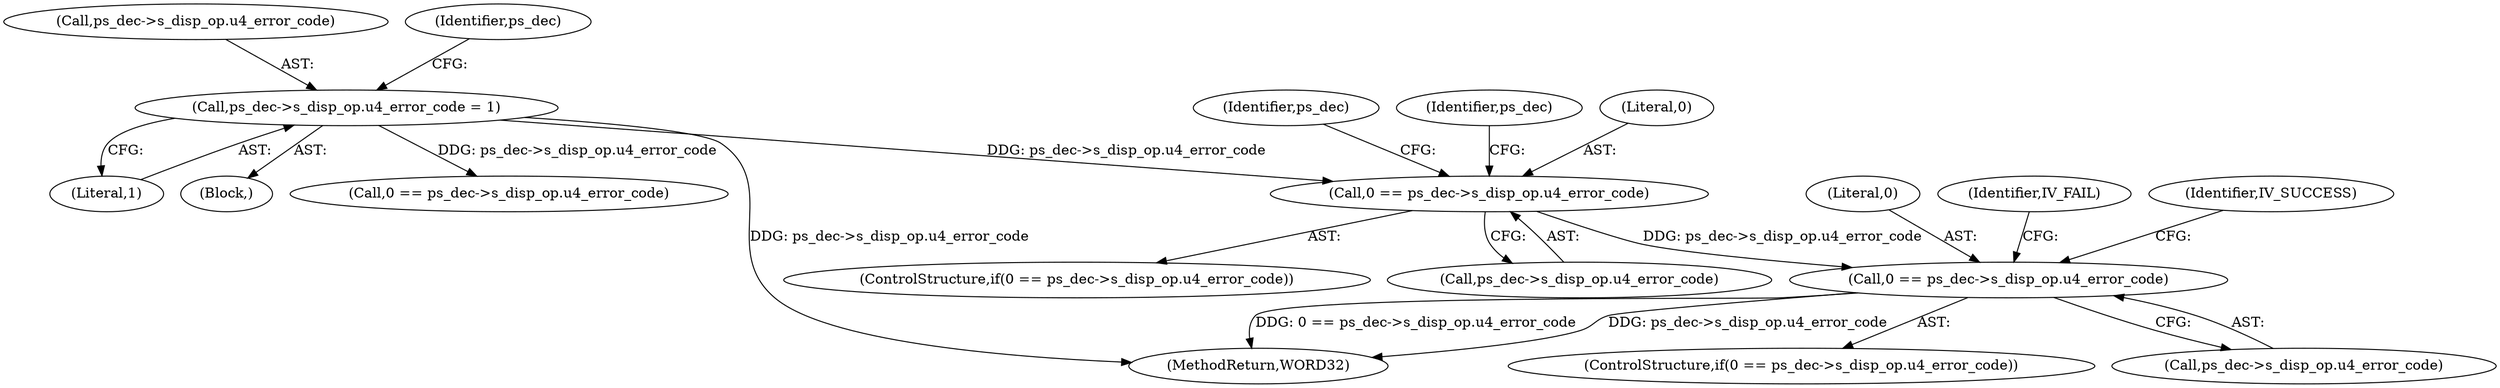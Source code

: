 digraph "0_Android_0b23c81c3dd9ec38f7e6806a3955fed1925541a0@pointer" {
"1000723" [label="(Call,0 == ps_dec->s_disp_op.u4_error_code)"];
"1000352" [label="(Call,ps_dec->s_disp_op.u4_error_code = 1)"];
"1000876" [label="(Call,0 == ps_dec->s_disp_op.u4_error_code)"];
"1002028" [label="(Call,0 == ps_dec->s_disp_op.u4_error_code)"];
"1000770" [label="(Identifier,ps_dec)"];
"1002226" [label="(MethodReturn,WORD32)"];
"1000877" [label="(Literal,0)"];
"1000352" [label="(Call,ps_dec->s_disp_op.u4_error_code = 1)"];
"1000358" [label="(Literal,1)"];
"1000888" [label="(Identifier,IV_FAIL)"];
"1000722" [label="(ControlStructure,if(0 == ps_dec->s_disp_op.u4_error_code))"];
"1000876" [label="(Call,0 == ps_dec->s_disp_op.u4_error_code)"];
"1000875" [label="(ControlStructure,if(0 == ps_dec->s_disp_op.u4_error_code))"];
"1000353" [label="(Call,ps_dec->s_disp_op.u4_error_code)"];
"1000156" [label="(Block,)"];
"1000361" [label="(Identifier,ps_dec)"];
"1000723" [label="(Call,0 == ps_dec->s_disp_op.u4_error_code)"];
"1000878" [label="(Call,ps_dec->s_disp_op.u4_error_code)"];
"1000733" [label="(Identifier,ps_dec)"];
"1000885" [label="(Identifier,IV_SUCCESS)"];
"1000724" [label="(Literal,0)"];
"1000725" [label="(Call,ps_dec->s_disp_op.u4_error_code)"];
"1000723" -> "1000722"  [label="AST: "];
"1000723" -> "1000725"  [label="CFG: "];
"1000724" -> "1000723"  [label="AST: "];
"1000725" -> "1000723"  [label="AST: "];
"1000733" -> "1000723"  [label="CFG: "];
"1000770" -> "1000723"  [label="CFG: "];
"1000352" -> "1000723"  [label="DDG: ps_dec->s_disp_op.u4_error_code"];
"1000723" -> "1000876"  [label="DDG: ps_dec->s_disp_op.u4_error_code"];
"1000352" -> "1000156"  [label="AST: "];
"1000352" -> "1000358"  [label="CFG: "];
"1000353" -> "1000352"  [label="AST: "];
"1000358" -> "1000352"  [label="AST: "];
"1000361" -> "1000352"  [label="CFG: "];
"1000352" -> "1002226"  [label="DDG: ps_dec->s_disp_op.u4_error_code"];
"1000352" -> "1002028"  [label="DDG: ps_dec->s_disp_op.u4_error_code"];
"1000876" -> "1000875"  [label="AST: "];
"1000876" -> "1000878"  [label="CFG: "];
"1000877" -> "1000876"  [label="AST: "];
"1000878" -> "1000876"  [label="AST: "];
"1000885" -> "1000876"  [label="CFG: "];
"1000888" -> "1000876"  [label="CFG: "];
"1000876" -> "1002226"  [label="DDG: ps_dec->s_disp_op.u4_error_code"];
"1000876" -> "1002226"  [label="DDG: 0 == ps_dec->s_disp_op.u4_error_code"];
}
